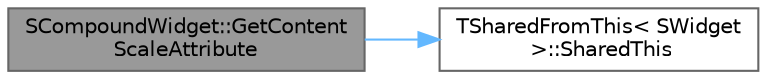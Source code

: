 digraph "SCompoundWidget::GetContentScaleAttribute"
{
 // INTERACTIVE_SVG=YES
 // LATEX_PDF_SIZE
  bgcolor="transparent";
  edge [fontname=Helvetica,fontsize=10,labelfontname=Helvetica,labelfontsize=10];
  node [fontname=Helvetica,fontsize=10,shape=box,height=0.2,width=0.4];
  rankdir="LR";
  Node1 [id="Node000001",label="SCompoundWidget::GetContent\lScaleAttribute",height=0.2,width=0.4,color="gray40", fillcolor="grey60", style="filled", fontcolor="black",tooltip=" "];
  Node1 -> Node2 [id="edge1_Node000001_Node000002",color="steelblue1",style="solid",tooltip=" "];
  Node2 [id="Node000002",label="TSharedFromThis\< SWidget\l \>::SharedThis",height=0.2,width=0.4,color="grey40", fillcolor="white", style="filled",URL="$db/d15/classTSharedFromThis.html#a580aa3a336a57bab9cdfd3c57916963b",tooltip=" "];
}

